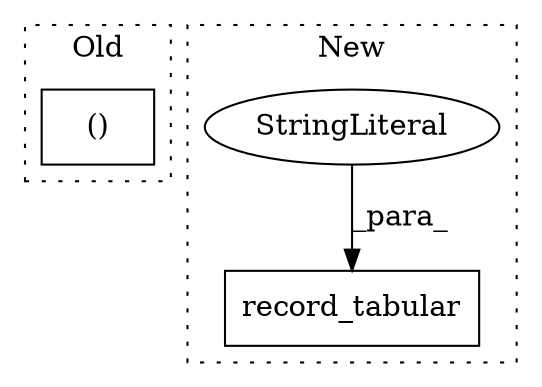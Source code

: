 digraph G {
subgraph cluster0 {
1 [label="()" a="106" s="46694" l="1019" shape="box"];
label = "Old";
style="dotted";
}
subgraph cluster1 {
2 [label="record_tabular" a="32" s="32361,32414" l="15,1" shape="box"];
3 [label="StringLiteral" a="45" s="32376" l="16" shape="ellipse"];
label = "New";
style="dotted";
}
3 -> 2 [label="_para_"];
}